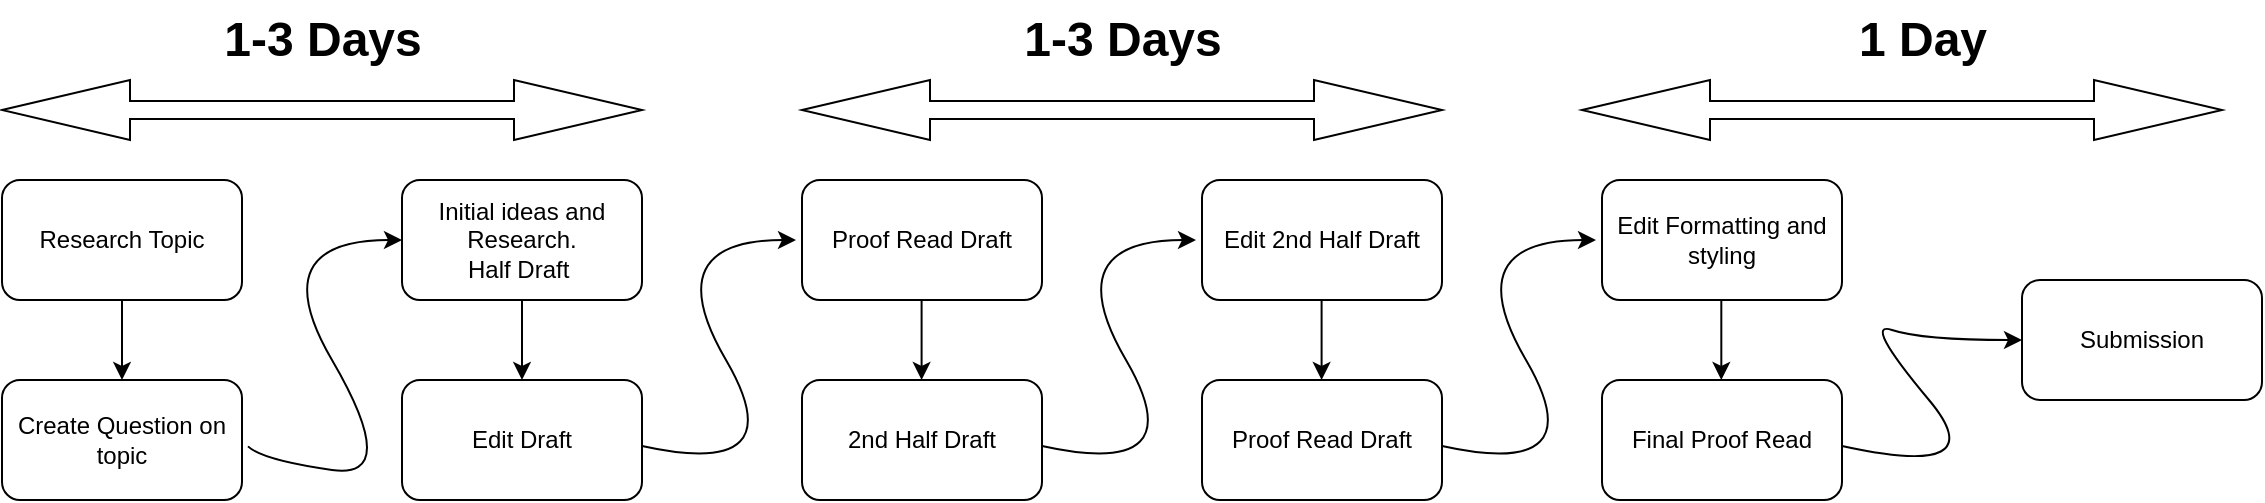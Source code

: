 <mxfile version="21.0.10" type="github">
  <diagram name="Page-1" id="phTLCLh_cDoAjve7R9aZ">
    <mxGraphModel dx="2257" dy="1944" grid="1" gridSize="10" guides="1" tooltips="1" connect="1" arrows="1" fold="1" page="1" pageScale="1" pageWidth="827" pageHeight="1169" math="0" shadow="0">
      <root>
        <mxCell id="0" />
        <mxCell id="1" parent="0" />
        <mxCell id="kgq3jWwaP5zjxBJybWtD-12" value="Research Topic" style="rounded=1;whiteSpace=wrap;html=1;" vertex="1" parent="1">
          <mxGeometry x="-140" y="10" width="120" height="60" as="geometry" />
        </mxCell>
        <mxCell id="kgq3jWwaP5zjxBJybWtD-14" value="" style="endArrow=classic;html=1;rounded=0;exitX=0.5;exitY=1;exitDx=0;exitDy=0;" edge="1" parent="1" source="kgq3jWwaP5zjxBJybWtD-12" target="kgq3jWwaP5zjxBJybWtD-15">
          <mxGeometry width="50" height="50" relative="1" as="geometry">
            <mxPoint x="180" y="180" as="sourcePoint" />
            <mxPoint x="-80" y="110" as="targetPoint" />
          </mxGeometry>
        </mxCell>
        <mxCell id="kgq3jWwaP5zjxBJybWtD-15" value="Create Question on topic" style="rounded=1;whiteSpace=wrap;html=1;" vertex="1" parent="1">
          <mxGeometry x="-140" y="110" width="120" height="60" as="geometry" />
        </mxCell>
        <mxCell id="kgq3jWwaP5zjxBJybWtD-16" value="" style="curved=1;endArrow=classic;html=1;rounded=0;exitX=1.025;exitY=0.553;exitDx=0;exitDy=0;exitPerimeter=0;" edge="1" parent="1" source="kgq3jWwaP5zjxBJybWtD-15" target="kgq3jWwaP5zjxBJybWtD-17">
          <mxGeometry width="50" height="50" relative="1" as="geometry">
            <mxPoint x="180" y="180" as="sourcePoint" />
            <mxPoint x="60" y="40" as="targetPoint" />
            <Array as="points">
              <mxPoint x="-10" y="150" />
              <mxPoint x="60" y="160" />
              <mxPoint x="-10" y="40" />
            </Array>
          </mxGeometry>
        </mxCell>
        <mxCell id="kgq3jWwaP5zjxBJybWtD-17" value="Initial ideas and Research.&lt;br&gt;Half Draft&amp;nbsp;" style="rounded=1;whiteSpace=wrap;html=1;" vertex="1" parent="1">
          <mxGeometry x="60" y="10" width="120" height="60" as="geometry" />
        </mxCell>
        <mxCell id="kgq3jWwaP5zjxBJybWtD-18" value="Edit Draft" style="rounded=1;whiteSpace=wrap;html=1;" vertex="1" parent="1">
          <mxGeometry x="60" y="110" width="120" height="60" as="geometry" />
        </mxCell>
        <mxCell id="kgq3jWwaP5zjxBJybWtD-19" value="" style="endArrow=classic;html=1;rounded=0;exitX=0.5;exitY=1;exitDx=0;exitDy=0;entryX=0.5;entryY=0;entryDx=0;entryDy=0;" edge="1" parent="1" source="kgq3jWwaP5zjxBJybWtD-17" target="kgq3jWwaP5zjxBJybWtD-18">
          <mxGeometry width="50" height="50" relative="1" as="geometry">
            <mxPoint x="180" y="180" as="sourcePoint" />
            <mxPoint x="230" y="130" as="targetPoint" />
          </mxGeometry>
        </mxCell>
        <mxCell id="kgq3jWwaP5zjxBJybWtD-20" value="" style="curved=1;endArrow=classic;html=1;rounded=0;exitX=1.025;exitY=0.553;exitDx=0;exitDy=0;exitPerimeter=0;" edge="1" parent="1">
          <mxGeometry width="50" height="50" relative="1" as="geometry">
            <mxPoint x="180" y="143" as="sourcePoint" />
            <mxPoint x="257" y="40" as="targetPoint" />
            <Array as="points">
              <mxPoint x="257" y="160" />
              <mxPoint x="187" y="40" />
            </Array>
          </mxGeometry>
        </mxCell>
        <mxCell id="kgq3jWwaP5zjxBJybWtD-21" value="Proof Read Draft" style="rounded=1;whiteSpace=wrap;html=1;" vertex="1" parent="1">
          <mxGeometry x="260" y="10" width="120" height="60" as="geometry" />
        </mxCell>
        <mxCell id="kgq3jWwaP5zjxBJybWtD-22" value="" style="endArrow=classic;html=1;rounded=0;exitX=0.5;exitY=1;exitDx=0;exitDy=0;entryX=0.5;entryY=0;entryDx=0;entryDy=0;" edge="1" parent="1">
          <mxGeometry width="50" height="50" relative="1" as="geometry">
            <mxPoint x="319.8" y="70" as="sourcePoint" />
            <mxPoint x="319.8" y="110" as="targetPoint" />
          </mxGeometry>
        </mxCell>
        <mxCell id="kgq3jWwaP5zjxBJybWtD-23" value="2nd Half Draft" style="rounded=1;whiteSpace=wrap;html=1;" vertex="1" parent="1">
          <mxGeometry x="260" y="110" width="120" height="60" as="geometry" />
        </mxCell>
        <mxCell id="kgq3jWwaP5zjxBJybWtD-24" value="" style="curved=1;endArrow=classic;html=1;rounded=0;exitX=1.025;exitY=0.553;exitDx=0;exitDy=0;exitPerimeter=0;" edge="1" parent="1">
          <mxGeometry width="50" height="50" relative="1" as="geometry">
            <mxPoint x="380" y="143" as="sourcePoint" />
            <mxPoint x="457" y="40" as="targetPoint" />
            <Array as="points">
              <mxPoint x="457" y="160" />
              <mxPoint x="387" y="40" />
            </Array>
          </mxGeometry>
        </mxCell>
        <mxCell id="kgq3jWwaP5zjxBJybWtD-25" value="Edit 2nd Half Draft" style="rounded=1;whiteSpace=wrap;html=1;" vertex="1" parent="1">
          <mxGeometry x="460" y="10" width="120" height="60" as="geometry" />
        </mxCell>
        <mxCell id="kgq3jWwaP5zjxBJybWtD-26" value="Proof Read Draft" style="rounded=1;whiteSpace=wrap;html=1;" vertex="1" parent="1">
          <mxGeometry x="460" y="110" width="120" height="60" as="geometry" />
        </mxCell>
        <mxCell id="kgq3jWwaP5zjxBJybWtD-27" value="" style="endArrow=classic;html=1;rounded=0;exitX=0.5;exitY=1;exitDx=0;exitDy=0;entryX=0.5;entryY=0;entryDx=0;entryDy=0;" edge="1" parent="1">
          <mxGeometry width="50" height="50" relative="1" as="geometry">
            <mxPoint x="519.8" y="70" as="sourcePoint" />
            <mxPoint x="519.8" y="110" as="targetPoint" />
          </mxGeometry>
        </mxCell>
        <mxCell id="kgq3jWwaP5zjxBJybWtD-28" value="Edit Formatting and styling" style="rounded=1;whiteSpace=wrap;html=1;" vertex="1" parent="1">
          <mxGeometry x="660" y="10" width="120" height="60" as="geometry" />
        </mxCell>
        <mxCell id="kgq3jWwaP5zjxBJybWtD-29" value="" style="curved=1;endArrow=classic;html=1;rounded=0;exitX=1.025;exitY=0.553;exitDx=0;exitDy=0;exitPerimeter=0;" edge="1" parent="1">
          <mxGeometry width="50" height="50" relative="1" as="geometry">
            <mxPoint x="580" y="143" as="sourcePoint" />
            <mxPoint x="657" y="40" as="targetPoint" />
            <Array as="points">
              <mxPoint x="657" y="160" />
              <mxPoint x="587" y="40" />
            </Array>
          </mxGeometry>
        </mxCell>
        <mxCell id="kgq3jWwaP5zjxBJybWtD-30" value="Final Proof Read" style="rounded=1;whiteSpace=wrap;html=1;" vertex="1" parent="1">
          <mxGeometry x="660" y="110" width="120" height="60" as="geometry" />
        </mxCell>
        <mxCell id="kgq3jWwaP5zjxBJybWtD-31" value="" style="endArrow=classic;html=1;rounded=0;exitX=0.5;exitY=1;exitDx=0;exitDy=0;entryX=0.5;entryY=0;entryDx=0;entryDy=0;" edge="1" parent="1">
          <mxGeometry width="50" height="50" relative="1" as="geometry">
            <mxPoint x="719.66" y="70" as="sourcePoint" />
            <mxPoint x="719.66" y="110" as="targetPoint" />
          </mxGeometry>
        </mxCell>
        <mxCell id="kgq3jWwaP5zjxBJybWtD-32" value="Submission" style="rounded=1;whiteSpace=wrap;html=1;" vertex="1" parent="1">
          <mxGeometry x="870" y="60" width="120" height="60" as="geometry" />
        </mxCell>
        <mxCell id="kgq3jWwaP5zjxBJybWtD-33" value="" style="curved=1;endArrow=classic;html=1;rounded=0;exitX=1.025;exitY=0.553;exitDx=0;exitDy=0;exitPerimeter=0;entryX=0;entryY=0.5;entryDx=0;entryDy=0;" edge="1" parent="1" target="kgq3jWwaP5zjxBJybWtD-32">
          <mxGeometry width="50" height="50" relative="1" as="geometry">
            <mxPoint x="780" y="143" as="sourcePoint" />
            <mxPoint x="857" y="40" as="targetPoint" />
            <Array as="points">
              <mxPoint x="857" y="160" />
              <mxPoint x="790" y="80" />
              <mxPoint x="820" y="90" />
            </Array>
          </mxGeometry>
        </mxCell>
        <mxCell id="kgq3jWwaP5zjxBJybWtD-34" value="" style="shape=doubleArrow;whiteSpace=wrap;html=1;" vertex="1" parent="1">
          <mxGeometry x="-140" y="-40" width="320" height="30" as="geometry" />
        </mxCell>
        <mxCell id="kgq3jWwaP5zjxBJybWtD-35" value="&lt;b&gt;&lt;font style=&quot;font-size: 24px;&quot;&gt;1-3 Days&lt;/font&gt;&lt;/b&gt;" style="text;html=1;align=center;verticalAlign=middle;resizable=0;points=[];autosize=1;strokeColor=none;fillColor=none;" vertex="1" parent="1">
          <mxGeometry x="-40" y="-80" width="120" height="40" as="geometry" />
        </mxCell>
        <mxCell id="kgq3jWwaP5zjxBJybWtD-36" value="" style="shape=doubleArrow;whiteSpace=wrap;html=1;" vertex="1" parent="1">
          <mxGeometry x="260" y="-40" width="320" height="30" as="geometry" />
        </mxCell>
        <mxCell id="kgq3jWwaP5zjxBJybWtD-37" value="&lt;b&gt;&lt;font style=&quot;font-size: 24px;&quot;&gt;1-3 Days&lt;/font&gt;&lt;/b&gt;" style="text;html=1;align=center;verticalAlign=middle;resizable=0;points=[];autosize=1;strokeColor=none;fillColor=none;" vertex="1" parent="1">
          <mxGeometry x="360" y="-80" width="120" height="40" as="geometry" />
        </mxCell>
        <mxCell id="kgq3jWwaP5zjxBJybWtD-38" value="&lt;b&gt;&lt;font style=&quot;font-size: 24px;&quot;&gt;1 Day&lt;/font&gt;&lt;/b&gt;" style="text;html=1;align=center;verticalAlign=middle;resizable=0;points=[];autosize=1;strokeColor=none;fillColor=none;" vertex="1" parent="1">
          <mxGeometry x="775" y="-80" width="90" height="40" as="geometry" />
        </mxCell>
        <mxCell id="kgq3jWwaP5zjxBJybWtD-39" value="" style="shape=doubleArrow;whiteSpace=wrap;html=1;" vertex="1" parent="1">
          <mxGeometry x="650" y="-40" width="320" height="30" as="geometry" />
        </mxCell>
      </root>
    </mxGraphModel>
  </diagram>
</mxfile>
